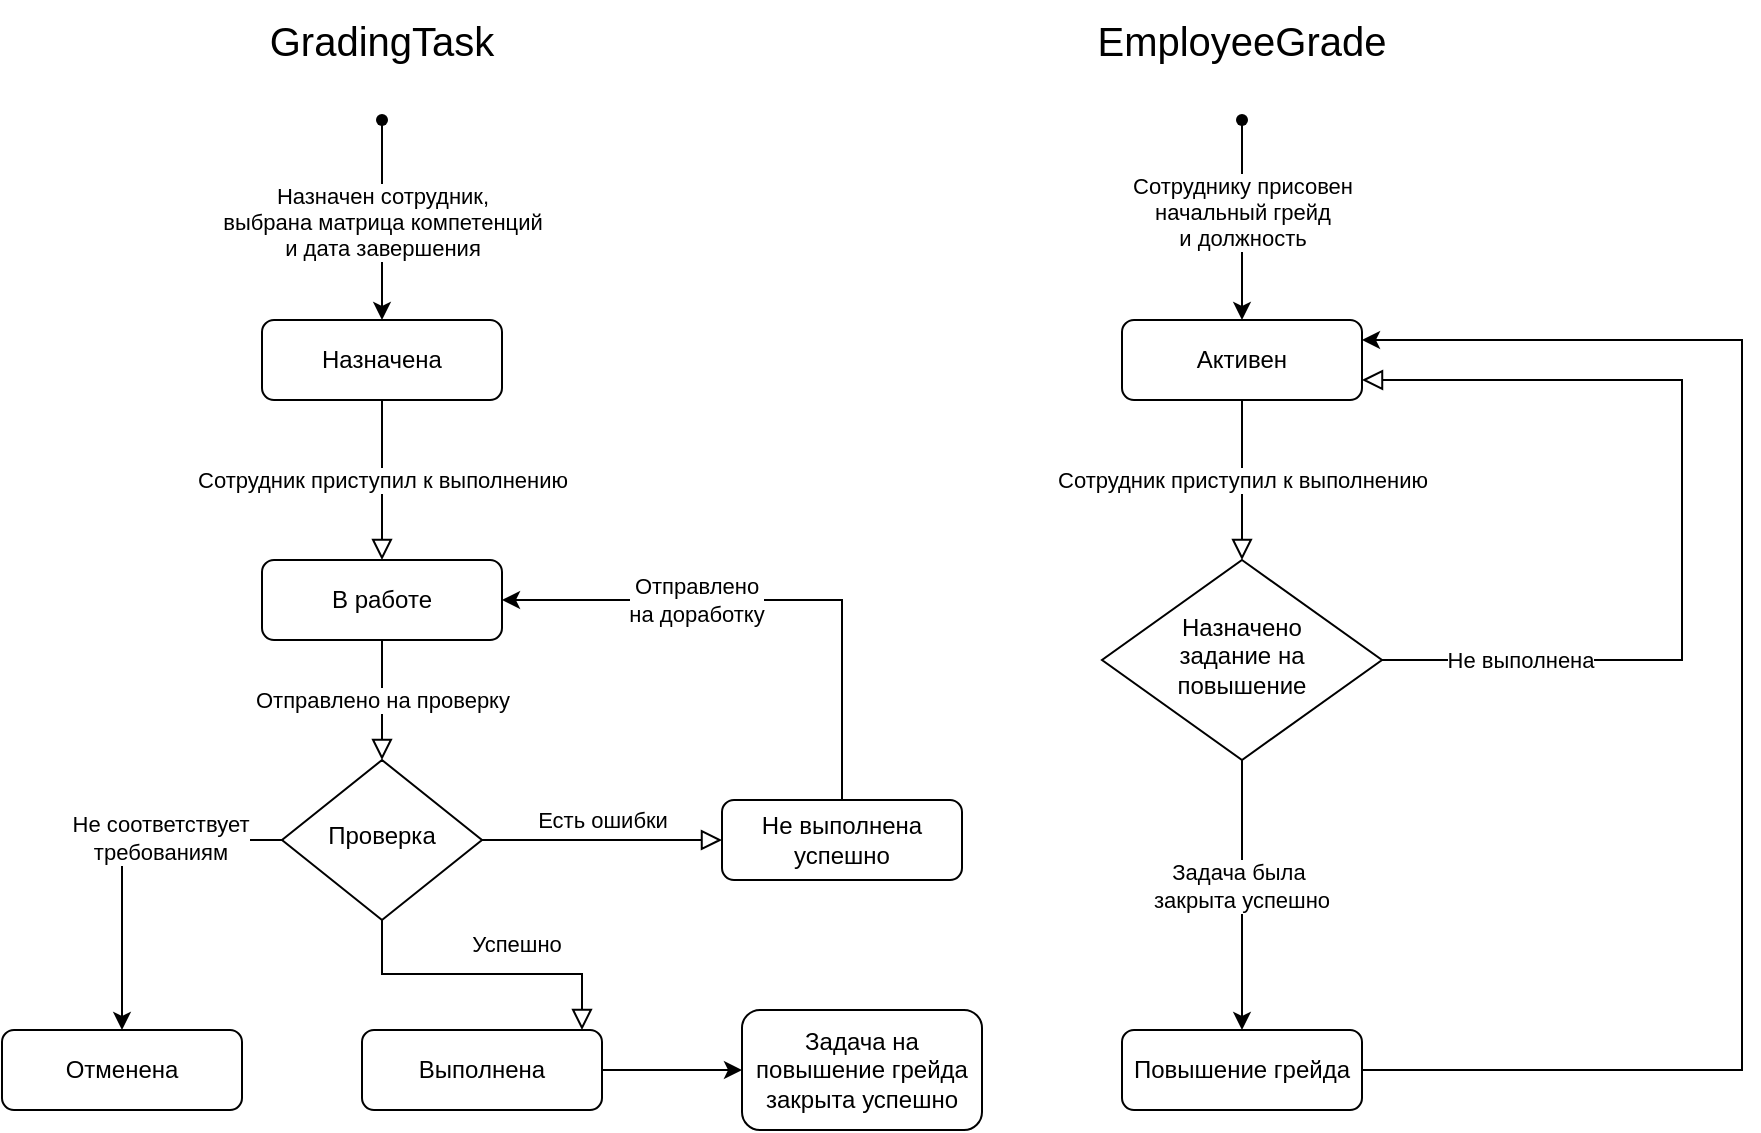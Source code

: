 <mxfile version="26.2.13">
  <diagram id="C5RBs43oDa-KdzZeNtuy" name="Page-1">
    <mxGraphModel dx="1126" dy="596" grid="1" gridSize="10" guides="1" tooltips="1" connect="1" arrows="1" fold="1" page="1" pageScale="1" pageWidth="827" pageHeight="1169" math="0" shadow="0">
      <root>
        <mxCell id="WIyWlLk6GJQsqaUBKTNV-0" />
        <mxCell id="WIyWlLk6GJQsqaUBKTNV-1" parent="WIyWlLk6GJQsqaUBKTNV-0" />
        <mxCell id="WIyWlLk6GJQsqaUBKTNV-2" value="" style="rounded=0;html=1;jettySize=auto;orthogonalLoop=1;fontSize=11;endArrow=block;endFill=0;endSize=8;strokeWidth=1;shadow=0;labelBackgroundColor=none;edgeStyle=orthogonalEdgeStyle;entryX=0.5;entryY=0;entryDx=0;entryDy=0;exitX=0.5;exitY=1;exitDx=0;exitDy=0;" parent="WIyWlLk6GJQsqaUBKTNV-1" source="WIyWlLk6GJQsqaUBKTNV-3" target="R5Pv4sz2bfRi1AIHCWKH-6" edge="1">
          <mxGeometry relative="1" as="geometry">
            <mxPoint x="210" y="240" as="sourcePoint" />
            <mxPoint x="210" y="320" as="targetPoint" />
          </mxGeometry>
        </mxCell>
        <mxCell id="R5Pv4sz2bfRi1AIHCWKH-2" value="Сотрудник приступил к выполнению" style="edgeLabel;html=1;align=center;verticalAlign=middle;resizable=0;points=[];" parent="WIyWlLk6GJQsqaUBKTNV-2" vertex="1" connectable="0">
          <mxGeometry x="-0.227" y="1" relative="1" as="geometry">
            <mxPoint x="-1" y="9" as="offset" />
          </mxGeometry>
        </mxCell>
        <mxCell id="WIyWlLk6GJQsqaUBKTNV-3" value="Назначена" style="rounded=1;whiteSpace=wrap;html=1;fontSize=12;glass=0;strokeWidth=1;shadow=0;" parent="WIyWlLk6GJQsqaUBKTNV-1" vertex="1">
          <mxGeometry x="150" y="190" width="120" height="40" as="geometry" />
        </mxCell>
        <mxCell id="WIyWlLk6GJQsqaUBKTNV-8" value="Успешно" style="rounded=0;html=1;jettySize=auto;orthogonalLoop=1;fontSize=11;endArrow=block;endFill=0;endSize=8;strokeWidth=1;shadow=0;labelBackgroundColor=none;edgeStyle=orthogonalEdgeStyle;" parent="WIyWlLk6GJQsqaUBKTNV-1" source="WIyWlLk6GJQsqaUBKTNV-10" target="WIyWlLk6GJQsqaUBKTNV-11" edge="1">
          <mxGeometry x="0.21" y="15" relative="1" as="geometry">
            <mxPoint as="offset" />
            <Array as="points">
              <mxPoint x="210" y="517" />
              <mxPoint x="310" y="517" />
            </Array>
          </mxGeometry>
        </mxCell>
        <mxCell id="WIyWlLk6GJQsqaUBKTNV-9" value="Есть ошибки" style="edgeStyle=orthogonalEdgeStyle;rounded=0;html=1;jettySize=auto;orthogonalLoop=1;fontSize=11;endArrow=block;endFill=0;endSize=8;strokeWidth=1;shadow=0;labelBackgroundColor=none;" parent="WIyWlLk6GJQsqaUBKTNV-1" source="WIyWlLk6GJQsqaUBKTNV-10" target="WIyWlLk6GJQsqaUBKTNV-12" edge="1">
          <mxGeometry y="10" relative="1" as="geometry">
            <mxPoint as="offset" />
          </mxGeometry>
        </mxCell>
        <mxCell id="yMUozBzChaoPlibOqgzw-3" style="edgeStyle=orthogonalEdgeStyle;rounded=0;orthogonalLoop=1;jettySize=auto;html=1;exitX=0;exitY=0.5;exitDx=0;exitDy=0;entryX=0.5;entryY=0;entryDx=0;entryDy=0;" edge="1" parent="WIyWlLk6GJQsqaUBKTNV-1" source="WIyWlLk6GJQsqaUBKTNV-10" target="yMUozBzChaoPlibOqgzw-2">
          <mxGeometry relative="1" as="geometry" />
        </mxCell>
        <mxCell id="yMUozBzChaoPlibOqgzw-4" value="Не соответствует&lt;br&gt;требованиям" style="edgeLabel;html=1;align=center;verticalAlign=middle;resizable=0;points=[];" vertex="1" connectable="0" parent="yMUozBzChaoPlibOqgzw-3">
          <mxGeometry x="-0.295" y="-1" relative="1" as="geometry">
            <mxPoint as="offset" />
          </mxGeometry>
        </mxCell>
        <mxCell id="WIyWlLk6GJQsqaUBKTNV-10" value="Проверка" style="rhombus;whiteSpace=wrap;html=1;shadow=0;fontFamily=Helvetica;fontSize=12;align=center;strokeWidth=1;spacing=6;spacingTop=-4;" parent="WIyWlLk6GJQsqaUBKTNV-1" vertex="1">
          <mxGeometry x="160" y="410" width="100" height="80" as="geometry" />
        </mxCell>
        <mxCell id="R5Pv4sz2bfRi1AIHCWKH-14" value="" style="edgeStyle=orthogonalEdgeStyle;rounded=0;orthogonalLoop=1;jettySize=auto;html=1;" parent="WIyWlLk6GJQsqaUBKTNV-1" source="WIyWlLk6GJQsqaUBKTNV-11" target="R5Pv4sz2bfRi1AIHCWKH-13" edge="1">
          <mxGeometry relative="1" as="geometry" />
        </mxCell>
        <mxCell id="WIyWlLk6GJQsqaUBKTNV-11" value="Выполнена" style="rounded=1;whiteSpace=wrap;html=1;fontSize=12;glass=0;strokeWidth=1;shadow=0;" parent="WIyWlLk6GJQsqaUBKTNV-1" vertex="1">
          <mxGeometry x="200" y="545" width="120" height="40" as="geometry" />
        </mxCell>
        <mxCell id="yMUozBzChaoPlibOqgzw-0" style="edgeStyle=orthogonalEdgeStyle;rounded=0;orthogonalLoop=1;jettySize=auto;html=1;exitX=0.5;exitY=0;exitDx=0;exitDy=0;entryX=1;entryY=0.5;entryDx=0;entryDy=0;" edge="1" parent="WIyWlLk6GJQsqaUBKTNV-1" source="WIyWlLk6GJQsqaUBKTNV-12" target="R5Pv4sz2bfRi1AIHCWKH-6">
          <mxGeometry relative="1" as="geometry" />
        </mxCell>
        <mxCell id="yMUozBzChaoPlibOqgzw-1" value="Отправлено &lt;br&gt;на доработку" style="edgeLabel;html=1;align=center;verticalAlign=middle;resizable=0;points=[];" vertex="1" connectable="0" parent="yMUozBzChaoPlibOqgzw-0">
          <mxGeometry x="0.283" relative="1" as="geometry">
            <mxPoint as="offset" />
          </mxGeometry>
        </mxCell>
        <mxCell id="WIyWlLk6GJQsqaUBKTNV-12" value="Не выполнена успешно" style="rounded=1;whiteSpace=wrap;html=1;fontSize=12;glass=0;strokeWidth=1;shadow=0;" parent="WIyWlLk6GJQsqaUBKTNV-1" vertex="1">
          <mxGeometry x="380" y="430" width="120" height="40" as="geometry" />
        </mxCell>
        <mxCell id="R5Pv4sz2bfRi1AIHCWKH-1" value="" style="edgeStyle=orthogonalEdgeStyle;rounded=0;orthogonalLoop=1;jettySize=auto;html=1;" parent="WIyWlLk6GJQsqaUBKTNV-1" source="R5Pv4sz2bfRi1AIHCWKH-0" target="WIyWlLk6GJQsqaUBKTNV-3" edge="1">
          <mxGeometry relative="1" as="geometry" />
        </mxCell>
        <mxCell id="R5Pv4sz2bfRi1AIHCWKH-22" value="Назначен сотрудник, &lt;br&gt;выбрана матрица компетенций &lt;br&gt;и дата завершения" style="edgeLabel;html=1;align=center;verticalAlign=middle;resizable=0;points=[];" parent="R5Pv4sz2bfRi1AIHCWKH-1" vertex="1" connectable="0">
          <mxGeometry x="-0.293" y="-1" relative="1" as="geometry">
            <mxPoint x="1" y="15" as="offset" />
          </mxGeometry>
        </mxCell>
        <mxCell id="R5Pv4sz2bfRi1AIHCWKH-0" value="" style="shape=waypoint;sketch=0;fillStyle=solid;size=6;pointerEvents=1;points=[];fillColor=none;resizable=0;rotatable=0;perimeter=centerPerimeter;snapToPoint=1;" parent="WIyWlLk6GJQsqaUBKTNV-1" vertex="1">
          <mxGeometry x="200" y="80" width="20" height="20" as="geometry" />
        </mxCell>
        <mxCell id="R5Pv4sz2bfRi1AIHCWKH-3" style="edgeStyle=orthogonalEdgeStyle;rounded=0;orthogonalLoop=1;jettySize=auto;html=1;" parent="WIyWlLk6GJQsqaUBKTNV-1" source="R5Pv4sz2bfRi1AIHCWKH-0" target="R5Pv4sz2bfRi1AIHCWKH-0" edge="1">
          <mxGeometry relative="1" as="geometry" />
        </mxCell>
        <mxCell id="R5Pv4sz2bfRi1AIHCWKH-6" value="В работе" style="rounded=1;whiteSpace=wrap;html=1;fontSize=12;glass=0;strokeWidth=1;shadow=0;" parent="WIyWlLk6GJQsqaUBKTNV-1" vertex="1">
          <mxGeometry x="150" y="310" width="120" height="40" as="geometry" />
        </mxCell>
        <mxCell id="R5Pv4sz2bfRi1AIHCWKH-7" value="" style="rounded=0;html=1;jettySize=auto;orthogonalLoop=1;fontSize=11;endArrow=block;endFill=0;endSize=8;strokeWidth=1;shadow=0;labelBackgroundColor=none;edgeStyle=orthogonalEdgeStyle;entryX=0.5;entryY=0;entryDx=0;entryDy=0;exitX=0.5;exitY=1;exitDx=0;exitDy=0;" parent="WIyWlLk6GJQsqaUBKTNV-1" source="R5Pv4sz2bfRi1AIHCWKH-6" target="WIyWlLk6GJQsqaUBKTNV-10" edge="1">
          <mxGeometry relative="1" as="geometry">
            <mxPoint x="220" y="360" as="sourcePoint" />
            <mxPoint x="220" y="440" as="targetPoint" />
          </mxGeometry>
        </mxCell>
        <mxCell id="R5Pv4sz2bfRi1AIHCWKH-8" value="Отправлено на проверку" style="edgeLabel;html=1;align=center;verticalAlign=middle;resizable=0;points=[];" parent="R5Pv4sz2bfRi1AIHCWKH-7" vertex="1" connectable="0">
          <mxGeometry x="-0.227" y="1" relative="1" as="geometry">
            <mxPoint x="-1" y="7" as="offset" />
          </mxGeometry>
        </mxCell>
        <mxCell id="R5Pv4sz2bfRi1AIHCWKH-13" value="Задача на повышение грейда закрыта успешно" style="whiteSpace=wrap;html=1;rounded=1;glass=0;strokeWidth=1;shadow=0;" parent="WIyWlLk6GJQsqaUBKTNV-1" vertex="1">
          <mxGeometry x="390" y="535" width="120" height="60" as="geometry" />
        </mxCell>
        <mxCell id="R5Pv4sz2bfRi1AIHCWKH-23" value="GradingTask" style="text;html=1;align=center;verticalAlign=middle;whiteSpace=wrap;rounded=0;fontSize=20;" parent="WIyWlLk6GJQsqaUBKTNV-1" vertex="1">
          <mxGeometry x="160" y="30" width="100" height="40" as="geometry" />
        </mxCell>
        <mxCell id="R5Pv4sz2bfRi1AIHCWKH-24" style="edgeStyle=orthogonalEdgeStyle;rounded=0;orthogonalLoop=1;jettySize=auto;html=1;exitX=0.5;exitY=1;exitDx=0;exitDy=0;" parent="WIyWlLk6GJQsqaUBKTNV-1" source="WIyWlLk6GJQsqaUBKTNV-11" target="WIyWlLk6GJQsqaUBKTNV-11" edge="1">
          <mxGeometry relative="1" as="geometry" />
        </mxCell>
        <mxCell id="R5Pv4sz2bfRi1AIHCWKH-25" value="EmployeeGrade" style="text;html=1;align=center;verticalAlign=middle;whiteSpace=wrap;rounded=0;fontSize=20;" parent="WIyWlLk6GJQsqaUBKTNV-1" vertex="1">
          <mxGeometry x="590" y="30" width="100" height="40" as="geometry" />
        </mxCell>
        <mxCell id="R5Pv4sz2bfRi1AIHCWKH-26" value="" style="rounded=0;html=1;jettySize=auto;orthogonalLoop=1;fontSize=11;endArrow=block;endFill=0;endSize=8;strokeWidth=1;shadow=0;labelBackgroundColor=none;edgeStyle=orthogonalEdgeStyle;exitX=0.5;exitY=1;exitDx=0;exitDy=0;entryX=0.5;entryY=0;entryDx=0;entryDy=0;" parent="WIyWlLk6GJQsqaUBKTNV-1" source="R5Pv4sz2bfRi1AIHCWKH-28" target="R5Pv4sz2bfRi1AIHCWKH-31" edge="1">
          <mxGeometry relative="1" as="geometry">
            <mxPoint x="640" y="240" as="sourcePoint" />
            <mxPoint x="640" y="300" as="targetPoint" />
          </mxGeometry>
        </mxCell>
        <mxCell id="R5Pv4sz2bfRi1AIHCWKH-27" value="Сотрудник приступил к выполнению" style="edgeLabel;html=1;align=center;verticalAlign=middle;resizable=0;points=[];" parent="R5Pv4sz2bfRi1AIHCWKH-26" vertex="1" connectable="0">
          <mxGeometry x="-0.227" y="1" relative="1" as="geometry">
            <mxPoint x="-1" y="9" as="offset" />
          </mxGeometry>
        </mxCell>
        <mxCell id="R5Pv4sz2bfRi1AIHCWKH-28" value="Активен" style="rounded=1;whiteSpace=wrap;html=1;fontSize=12;glass=0;strokeWidth=1;shadow=0;" parent="WIyWlLk6GJQsqaUBKTNV-1" vertex="1">
          <mxGeometry x="580" y="190" width="120" height="40" as="geometry" />
        </mxCell>
        <mxCell id="R5Pv4sz2bfRi1AIHCWKH-30" value="" style="edgeStyle=orthogonalEdgeStyle;rounded=0;html=1;jettySize=auto;orthogonalLoop=1;endArrow=block;endFill=0;endSize=8;strokeWidth=1;shadow=0;entryX=1;entryY=0.75;entryDx=0;entryDy=0;" parent="WIyWlLk6GJQsqaUBKTNV-1" source="R5Pv4sz2bfRi1AIHCWKH-31" target="R5Pv4sz2bfRi1AIHCWKH-28" edge="1">
          <mxGeometry x="-0.689" relative="1" as="geometry">
            <mxPoint x="-1" as="offset" />
            <mxPoint x="810" y="450" as="targetPoint" />
            <Array as="points">
              <mxPoint x="860" y="360" />
              <mxPoint x="860" y="220" />
            </Array>
          </mxGeometry>
        </mxCell>
        <mxCell id="R5Pv4sz2bfRi1AIHCWKH-47" value="Не выполнена" style="edgeLabel;html=1;align=center;verticalAlign=middle;resizable=0;points=[];" parent="R5Pv4sz2bfRi1AIHCWKH-30" vertex="1" connectable="0">
          <mxGeometry x="-0.694" relative="1" as="geometry">
            <mxPoint as="offset" />
          </mxGeometry>
        </mxCell>
        <mxCell id="R5Pv4sz2bfRi1AIHCWKH-44" style="edgeStyle=orthogonalEdgeStyle;rounded=0;orthogonalLoop=1;jettySize=auto;html=1;entryX=0.5;entryY=0;entryDx=0;entryDy=0;" parent="WIyWlLk6GJQsqaUBKTNV-1" source="R5Pv4sz2bfRi1AIHCWKH-31" target="R5Pv4sz2bfRi1AIHCWKH-33" edge="1">
          <mxGeometry relative="1" as="geometry" />
        </mxCell>
        <mxCell id="R5Pv4sz2bfRi1AIHCWKH-45" value="Задача была&lt;br&gt;&amp;nbsp;закрыта успешно" style="edgeLabel;html=1;align=center;verticalAlign=middle;resizable=0;points=[];" parent="R5Pv4sz2bfRi1AIHCWKH-44" vertex="1" connectable="0">
          <mxGeometry x="-0.074" y="-2" relative="1" as="geometry">
            <mxPoint as="offset" />
          </mxGeometry>
        </mxCell>
        <mxCell id="R5Pv4sz2bfRi1AIHCWKH-31" value="Назначено&lt;div&gt;задание на повышение&lt;/div&gt;" style="rhombus;whiteSpace=wrap;html=1;shadow=0;fontFamily=Helvetica;fontSize=12;align=center;strokeWidth=1;spacing=6;spacingTop=-4;" parent="WIyWlLk6GJQsqaUBKTNV-1" vertex="1">
          <mxGeometry x="570" y="310" width="140" height="100" as="geometry" />
        </mxCell>
        <mxCell id="R5Pv4sz2bfRi1AIHCWKH-32" value="" style="edgeStyle=orthogonalEdgeStyle;rounded=0;orthogonalLoop=1;jettySize=auto;html=1;entryX=1;entryY=0.25;entryDx=0;entryDy=0;" parent="WIyWlLk6GJQsqaUBKTNV-1" source="R5Pv4sz2bfRi1AIHCWKH-33" target="R5Pv4sz2bfRi1AIHCWKH-28" edge="1">
          <mxGeometry relative="1" as="geometry">
            <mxPoint x="720" y="200" as="targetPoint" />
            <Array as="points">
              <mxPoint x="890" y="565" />
              <mxPoint x="890" y="200" />
            </Array>
          </mxGeometry>
        </mxCell>
        <mxCell id="R5Pv4sz2bfRi1AIHCWKH-33" value="Повышение грейда" style="rounded=1;whiteSpace=wrap;html=1;fontSize=12;glass=0;strokeWidth=1;shadow=0;" parent="WIyWlLk6GJQsqaUBKTNV-1" vertex="1">
          <mxGeometry x="580" y="545" width="120" height="40" as="geometry" />
        </mxCell>
        <mxCell id="R5Pv4sz2bfRi1AIHCWKH-34" value="" style="edgeStyle=orthogonalEdgeStyle;rounded=0;orthogonalLoop=1;jettySize=auto;html=1;" parent="WIyWlLk6GJQsqaUBKTNV-1" source="R5Pv4sz2bfRi1AIHCWKH-36" target="R5Pv4sz2bfRi1AIHCWKH-28" edge="1">
          <mxGeometry relative="1" as="geometry" />
        </mxCell>
        <mxCell id="R5Pv4sz2bfRi1AIHCWKH-42" value="Сотруднику присовен &lt;br&gt;начальный грейд &lt;br&gt;и должность" style="edgeLabel;html=1;align=center;verticalAlign=middle;resizable=0;points=[];" parent="R5Pv4sz2bfRi1AIHCWKH-34" vertex="1" connectable="0">
          <mxGeometry x="-0.211" y="-2" relative="1" as="geometry">
            <mxPoint x="2" y="6" as="offset" />
          </mxGeometry>
        </mxCell>
        <mxCell id="R5Pv4sz2bfRi1AIHCWKH-36" value="" style="shape=waypoint;sketch=0;fillStyle=solid;size=6;pointerEvents=1;points=[];fillColor=none;resizable=0;rotatable=0;perimeter=centerPerimeter;snapToPoint=1;" parent="WIyWlLk6GJQsqaUBKTNV-1" vertex="1">
          <mxGeometry x="630" y="80" width="20" height="20" as="geometry" />
        </mxCell>
        <mxCell id="R5Pv4sz2bfRi1AIHCWKH-37" style="edgeStyle=orthogonalEdgeStyle;rounded=0;orthogonalLoop=1;jettySize=auto;html=1;" parent="WIyWlLk6GJQsqaUBKTNV-1" source="R5Pv4sz2bfRi1AIHCWKH-36" target="R5Pv4sz2bfRi1AIHCWKH-36" edge="1">
          <mxGeometry relative="1" as="geometry" />
        </mxCell>
        <mxCell id="R5Pv4sz2bfRi1AIHCWKH-41" style="edgeStyle=orthogonalEdgeStyle;rounded=0;orthogonalLoop=1;jettySize=auto;html=1;exitX=0.5;exitY=1;exitDx=0;exitDy=0;" parent="WIyWlLk6GJQsqaUBKTNV-1" source="R5Pv4sz2bfRi1AIHCWKH-33" target="R5Pv4sz2bfRi1AIHCWKH-33" edge="1">
          <mxGeometry relative="1" as="geometry" />
        </mxCell>
        <mxCell id="yMUozBzChaoPlibOqgzw-2" value="Отменена" style="rounded=1;whiteSpace=wrap;html=1;fontSize=12;glass=0;strokeWidth=1;shadow=0;" vertex="1" parent="WIyWlLk6GJQsqaUBKTNV-1">
          <mxGeometry x="20" y="545" width="120" height="40" as="geometry" />
        </mxCell>
      </root>
    </mxGraphModel>
  </diagram>
</mxfile>
